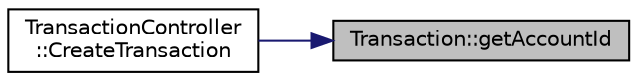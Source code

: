 digraph "Transaction::getAccountId"
{
 // LATEX_PDF_SIZE
  edge [fontname="Helvetica",fontsize="10",labelfontname="Helvetica",labelfontsize="10"];
  node [fontname="Helvetica",fontsize="10",shape=record];
  rankdir="RL";
  Node1 [label="Transaction::getAccountId",height=0.2,width=0.4,color="black", fillcolor="grey75", style="filled", fontcolor="black",tooltip=" "];
  Node1 -> Node2 [dir="back",color="midnightblue",fontsize="10",style="solid",fontname="Helvetica"];
  Node2 [label="TransactionController\l::CreateTransaction",height=0.2,width=0.4,color="black", fillcolor="white", style="filled",URL="$class_transaction_controller.html#a2f40e5157d115d10d36d1c0525b77f2d",tooltip="CreateTransaction creates a transaction based on Transaction model."];
}
